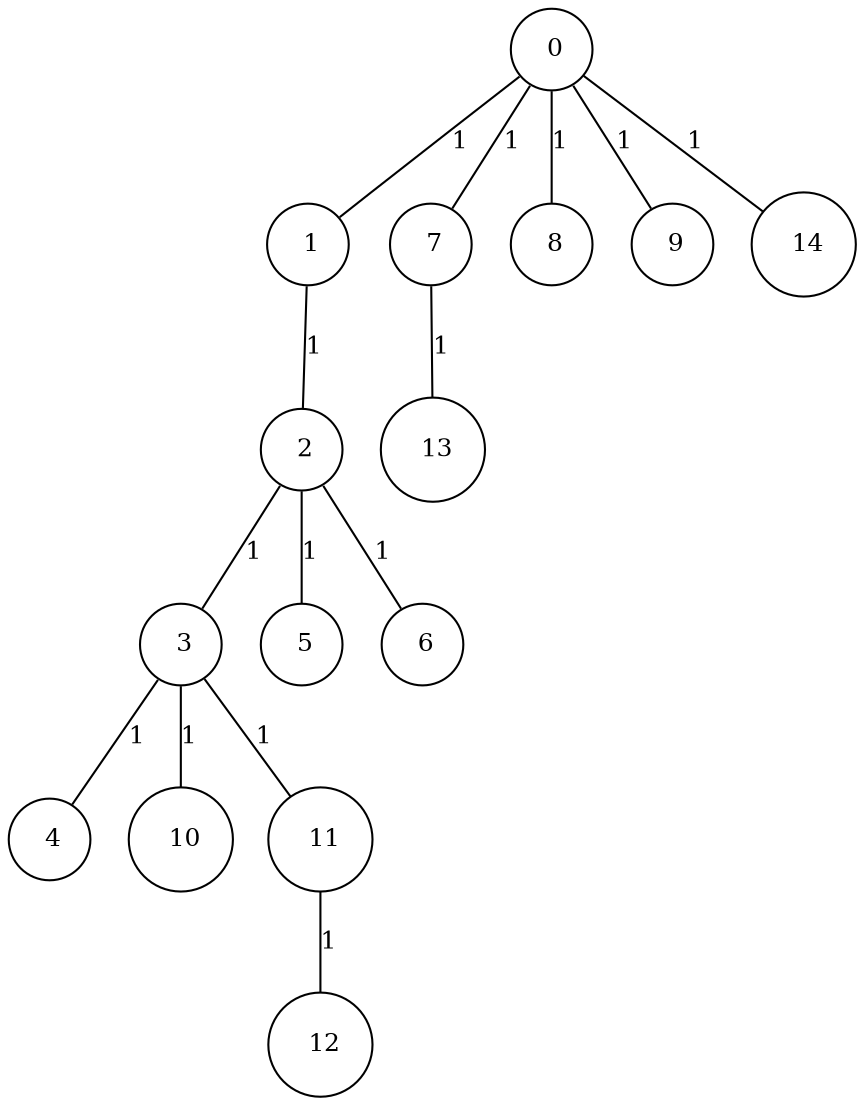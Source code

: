 graph G {
size="8.5,11;"
ratio = "expand;"
fixedsize="true;"
overlap="scale;"
node[shape=circle,width=.12,hight=.12,fontsize=12]
edge[fontsize=12]

0[label=" 0" color=black, pos="0.5067202,2.6555581!"];
1[label=" 1" color=black, pos="2.6264431,1.126592!"];
2[label=" 2" color=black, pos="1.0814204,0.86610973!"];
3[label=" 3" color=black, pos="1.4647162,2.9962556!"];
4[label=" 4" color=black, pos="1.4189934,1.9752528!"];
5[label=" 5" color=black, pos="0.19595517,1.2828974!"];
6[label=" 6" color=black, pos="0.65619644,0.38621306!"];
7[label=" 7" color=black, pos="0.53932579,1.2023315!"];
8[label=" 8" color=black, pos="1.3573012,0.35172123!"];
9[label=" 9" color=black, pos="0.14663849,0.86933235!"];
10[label=" 10" color=black, pos="0.86154933,2.4621143!"];
11[label=" 11" color=black, pos="1.6280906,2.6756047!"];
12[label=" 12" color=black, pos="2.6649373,2.0330085!"];
13[label=" 13" color=black, pos="1.5650164,0.56382437!"];
14[label=" 14" color=black, pos="0.71996279,1.2262267!"];
0--1[label="1"]
0--7[label="1"]
0--8[label="1"]
0--9[label="1"]
0--14[label="1"]
1--2[label="1"]
2--3[label="1"]
2--5[label="1"]
2--6[label="1"]
3--4[label="1"]
3--10[label="1"]
3--11[label="1"]
7--13[label="1"]
11--12[label="1"]

}
